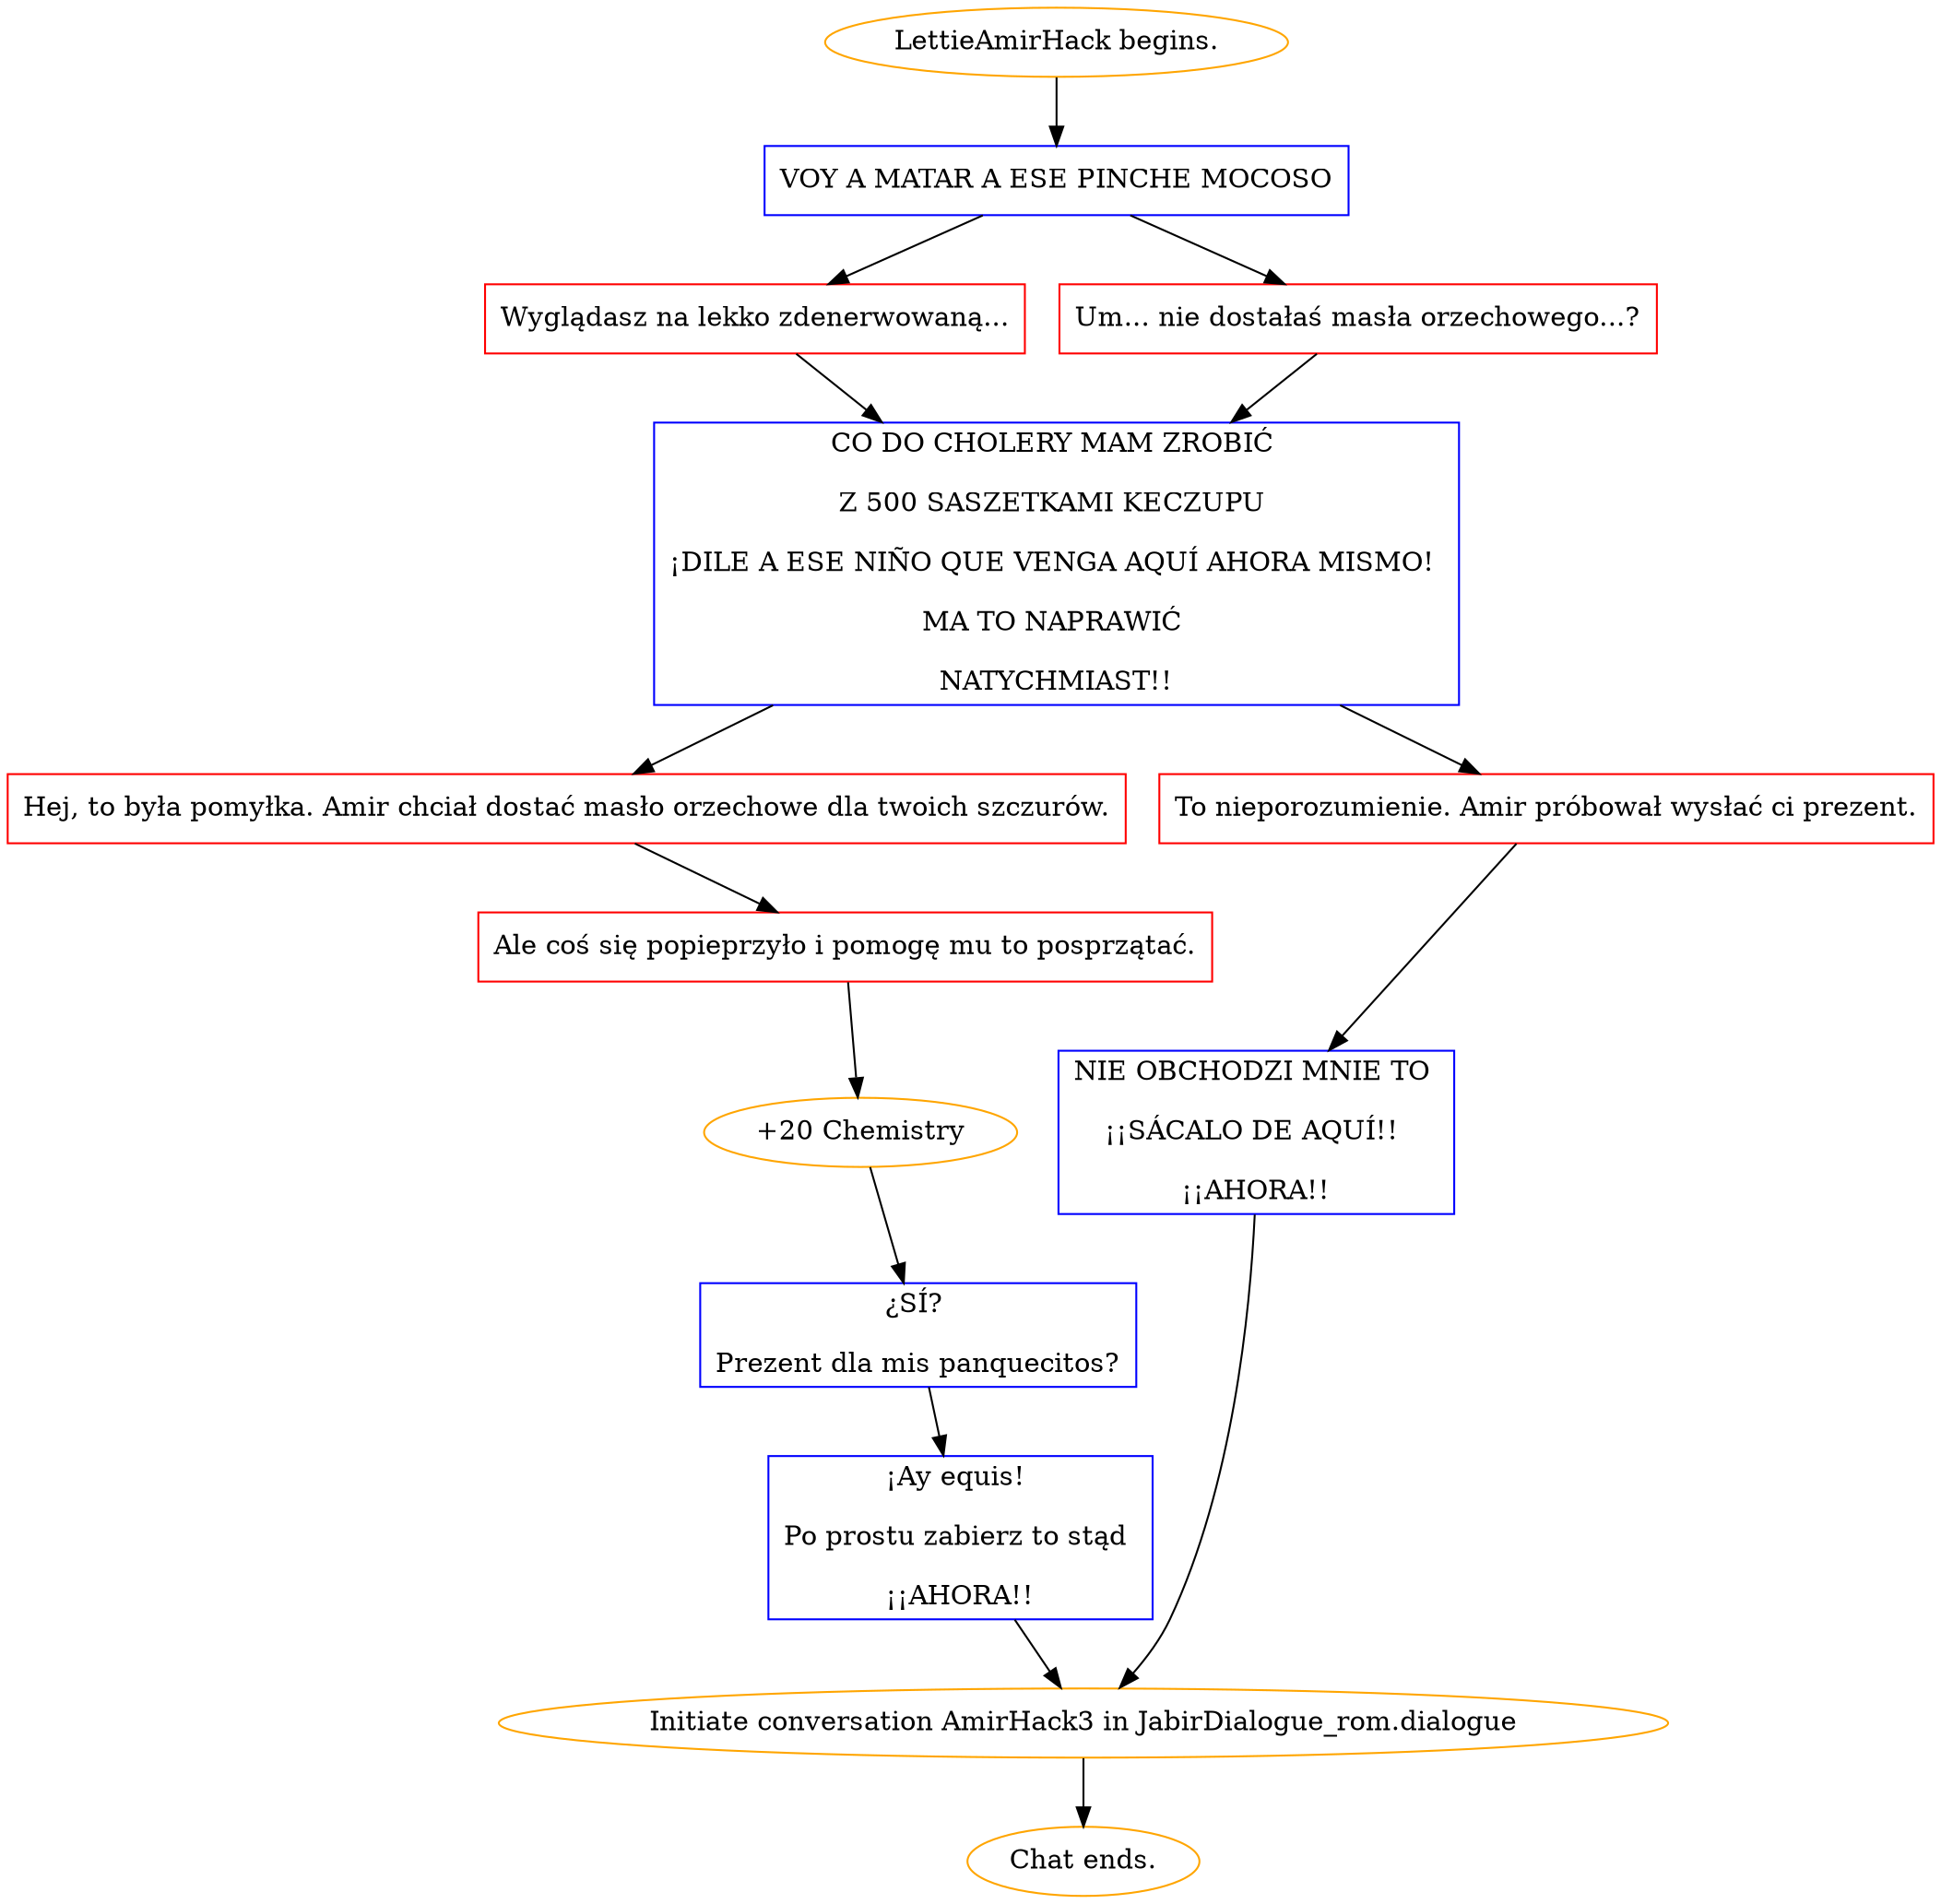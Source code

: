 digraph {
	"LettieAmirHack begins." [color=orange];
		"LettieAmirHack begins." -> j2316161106;
	j2316161106 [label="VOY A MATAR A ESE PINCHE MOCOSO",shape=box,color=blue];
		j2316161106 -> j484412806;
		j2316161106 -> j4149067058;
	j484412806 [label="Wyglądasz na lekko zdenerwowaną...",shape=box,color=red];
		j484412806 -> j3473381439;
	j4149067058 [label="Um... nie dostałaś masła orzechowego...?",shape=box,color=red];
		j4149067058 -> j3473381439;
	j3473381439 [label="CO DO CHOLERY MAM ZROBIĆ 
Z 500 SASZETKAMI KECZUPU 
¡DILE A ESE NIÑO QUE VENGA AQUÍ AHORA MISMO! 
MA TO NAPRAWIĆ 
NATYCHMIAST!!",shape=box,color=blue];
		j3473381439 -> j2351844799;
		j3473381439 -> j2362686212;
	j2351844799 [label="Hej, to była pomyłka. Amir chciał dostać masło orzechowe dla twoich szczurów.",shape=box,color=red];
		j2351844799 -> j3117244176;
	j2362686212 [label="To nieporozumienie. Amir próbował wysłać ci prezent.",shape=box,color=red];
		j2362686212 -> j655226410;
	j3117244176 [label="Ale coś się popieprzyło i pomogę mu to posprzątać.",shape=box,color=red];
		j3117244176 -> j4219304045;
	j655226410 [label="NIE OBCHODZI MNIE TO 
¡¡SÁCALO DE AQUÍ!! 
¡¡AHORA!!",shape=box,color=blue];
		j655226410 -> "Initiate conversation AmirHack3 in JabirDialogue_rom.dialogue";
	j4219304045 [label="+20 Chemistry",color=orange];
		j4219304045 -> j1839351691;
	"Initiate conversation AmirHack3 in JabirDialogue_rom.dialogue" [label="Initiate conversation AmirHack3 in JabirDialogue_rom.dialogue",color=orange];
		"Initiate conversation AmirHack3 in JabirDialogue_rom.dialogue" -> "Chat ends.";
	j1839351691 [label="¿SÍ? 
Prezent dla mis panquecitos?",shape=box,color=blue];
		j1839351691 -> j609438737;
	"Chat ends." [color=orange];
	j609438737 [label="¡Ay equis! 
Po prostu zabierz to stąd 
¡¡AHORA!!",shape=box,color=blue];
		j609438737 -> "Initiate conversation AmirHack3 in JabirDialogue_rom.dialogue";
}